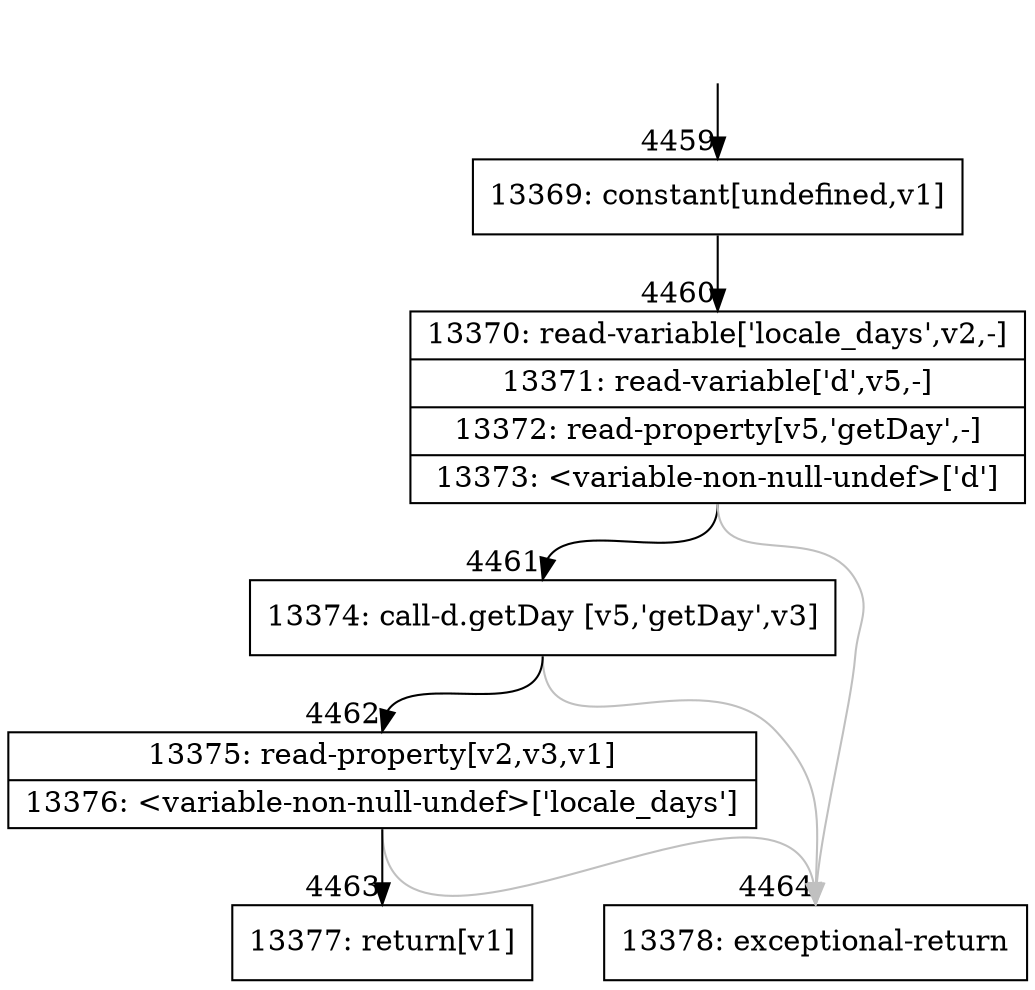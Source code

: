 digraph {
rankdir="TD"
BB_entry413[shape=none,label=""];
BB_entry413 -> BB4459 [tailport=s, headport=n, headlabel="    4459"]
BB4459 [shape=record label="{13369: constant[undefined,v1]}" ] 
BB4459 -> BB4460 [tailport=s, headport=n, headlabel="      4460"]
BB4460 [shape=record label="{13370: read-variable['locale_days',v2,-]|13371: read-variable['d',v5,-]|13372: read-property[v5,'getDay',-]|13373: \<variable-non-null-undef\>['d']}" ] 
BB4460 -> BB4461 [tailport=s, headport=n, headlabel="      4461"]
BB4460 -> BB4464 [tailport=s, headport=n, color=gray, headlabel="      4464"]
BB4461 [shape=record label="{13374: call-d.getDay [v5,'getDay',v3]}" ] 
BB4461 -> BB4462 [tailport=s, headport=n, headlabel="      4462"]
BB4461 -> BB4464 [tailport=s, headport=n, color=gray]
BB4462 [shape=record label="{13375: read-property[v2,v3,v1]|13376: \<variable-non-null-undef\>['locale_days']}" ] 
BB4462 -> BB4463 [tailport=s, headport=n, headlabel="      4463"]
BB4462 -> BB4464 [tailport=s, headport=n, color=gray]
BB4463 [shape=record label="{13377: return[v1]}" ] 
BB4464 [shape=record label="{13378: exceptional-return}" ] 
//#$~ 2598
}
